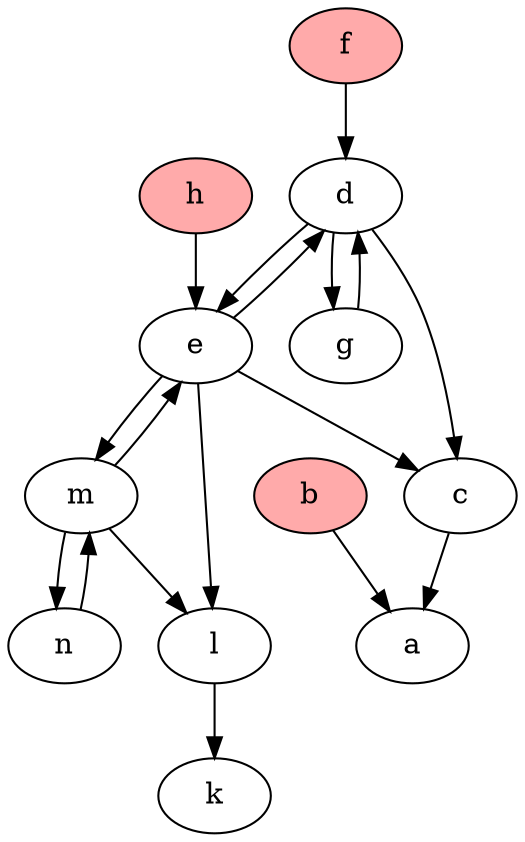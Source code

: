 strict digraph "" {
	b	[fillcolor="#FFAAAA",
		style=filled];
	b -> a;
	c -> a;
	l -> k;
	d -> c;
	d -> e;
	d -> g;
	e -> c;
	e -> l;
	e -> d;
	e -> m;
	m -> l;
	m -> e;
	m -> n;
	f	[fillcolor="#FFAAAA",
		style=filled];
	f -> d;
	g -> d;
	h	[fillcolor="#FFAAAA",
		style=filled];
	h -> e;
	n -> m;
}
